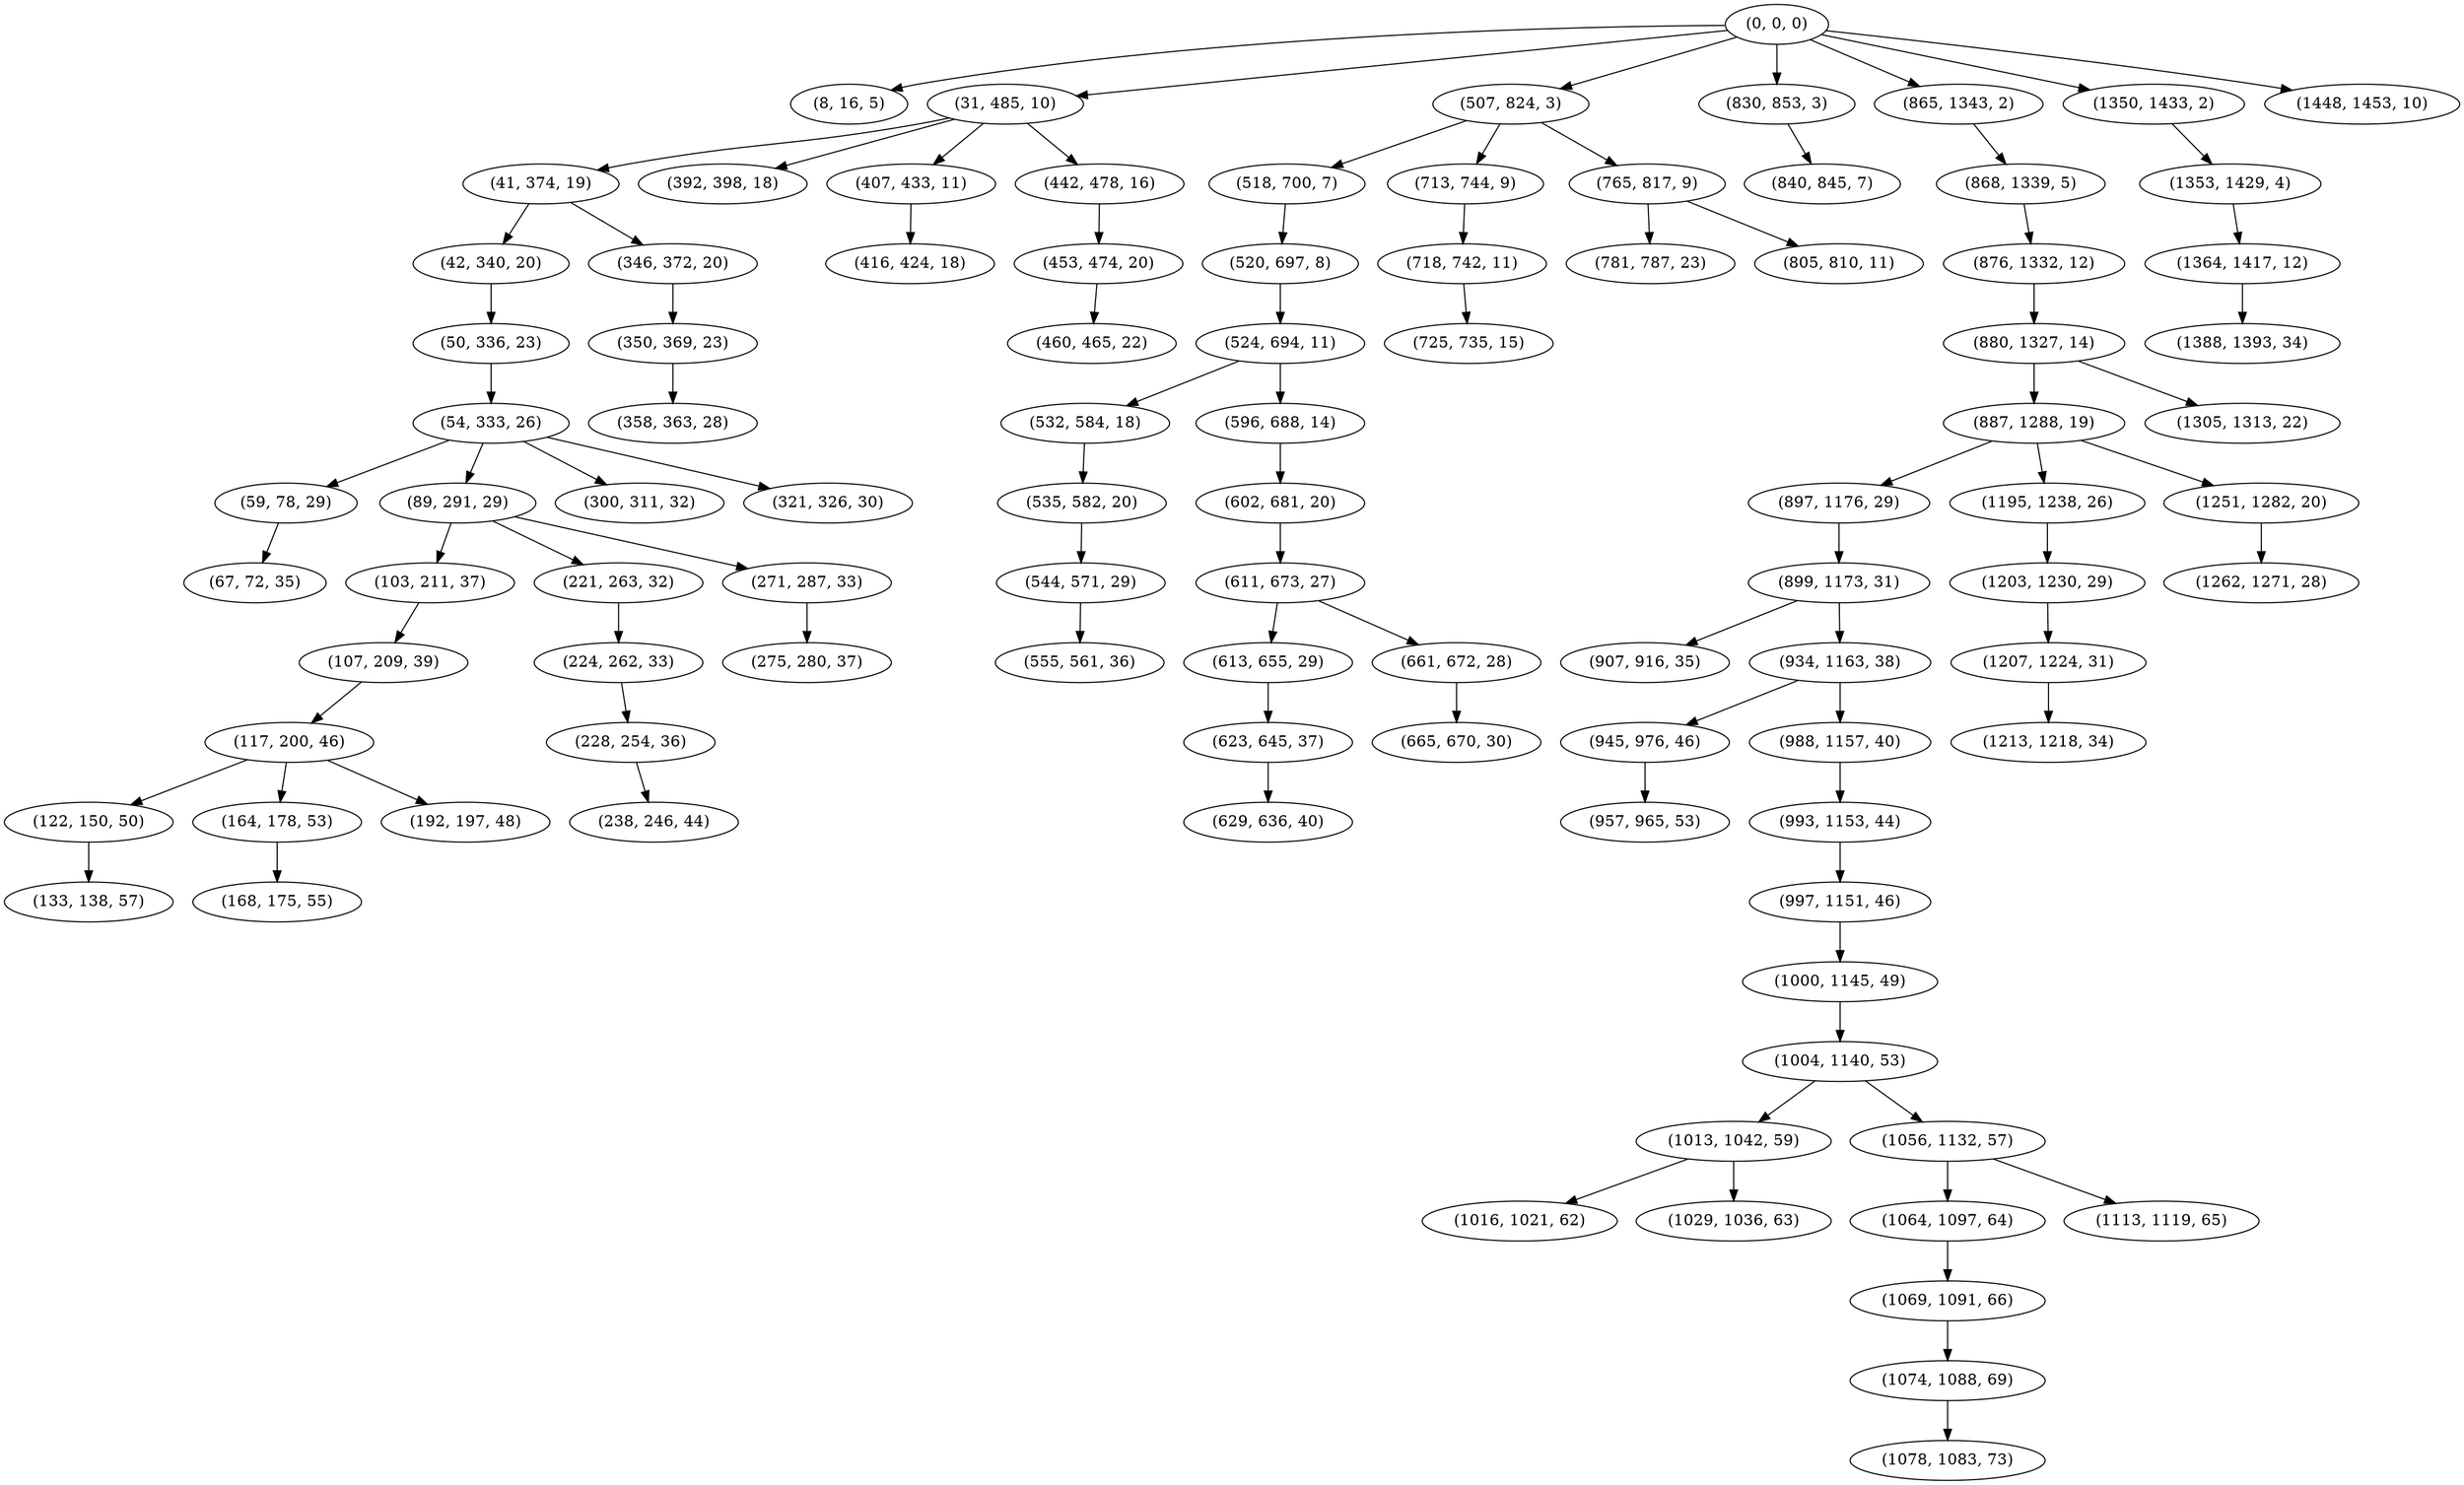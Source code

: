digraph tree {
    "(0, 0, 0)";
    "(8, 16, 5)";
    "(31, 485, 10)";
    "(41, 374, 19)";
    "(42, 340, 20)";
    "(50, 336, 23)";
    "(54, 333, 26)";
    "(59, 78, 29)";
    "(67, 72, 35)";
    "(89, 291, 29)";
    "(103, 211, 37)";
    "(107, 209, 39)";
    "(117, 200, 46)";
    "(122, 150, 50)";
    "(133, 138, 57)";
    "(164, 178, 53)";
    "(168, 175, 55)";
    "(192, 197, 48)";
    "(221, 263, 32)";
    "(224, 262, 33)";
    "(228, 254, 36)";
    "(238, 246, 44)";
    "(271, 287, 33)";
    "(275, 280, 37)";
    "(300, 311, 32)";
    "(321, 326, 30)";
    "(346, 372, 20)";
    "(350, 369, 23)";
    "(358, 363, 28)";
    "(392, 398, 18)";
    "(407, 433, 11)";
    "(416, 424, 18)";
    "(442, 478, 16)";
    "(453, 474, 20)";
    "(460, 465, 22)";
    "(507, 824, 3)";
    "(518, 700, 7)";
    "(520, 697, 8)";
    "(524, 694, 11)";
    "(532, 584, 18)";
    "(535, 582, 20)";
    "(544, 571, 29)";
    "(555, 561, 36)";
    "(596, 688, 14)";
    "(602, 681, 20)";
    "(611, 673, 27)";
    "(613, 655, 29)";
    "(623, 645, 37)";
    "(629, 636, 40)";
    "(661, 672, 28)";
    "(665, 670, 30)";
    "(713, 744, 9)";
    "(718, 742, 11)";
    "(725, 735, 15)";
    "(765, 817, 9)";
    "(781, 787, 23)";
    "(805, 810, 11)";
    "(830, 853, 3)";
    "(840, 845, 7)";
    "(865, 1343, 2)";
    "(868, 1339, 5)";
    "(876, 1332, 12)";
    "(880, 1327, 14)";
    "(887, 1288, 19)";
    "(897, 1176, 29)";
    "(899, 1173, 31)";
    "(907, 916, 35)";
    "(934, 1163, 38)";
    "(945, 976, 46)";
    "(957, 965, 53)";
    "(988, 1157, 40)";
    "(993, 1153, 44)";
    "(997, 1151, 46)";
    "(1000, 1145, 49)";
    "(1004, 1140, 53)";
    "(1013, 1042, 59)";
    "(1016, 1021, 62)";
    "(1029, 1036, 63)";
    "(1056, 1132, 57)";
    "(1064, 1097, 64)";
    "(1069, 1091, 66)";
    "(1074, 1088, 69)";
    "(1078, 1083, 73)";
    "(1113, 1119, 65)";
    "(1195, 1238, 26)";
    "(1203, 1230, 29)";
    "(1207, 1224, 31)";
    "(1213, 1218, 34)";
    "(1251, 1282, 20)";
    "(1262, 1271, 28)";
    "(1305, 1313, 22)";
    "(1350, 1433, 2)";
    "(1353, 1429, 4)";
    "(1364, 1417, 12)";
    "(1388, 1393, 34)";
    "(1448, 1453, 10)";
    "(0, 0, 0)" -> "(8, 16, 5)";
    "(0, 0, 0)" -> "(31, 485, 10)";
    "(0, 0, 0)" -> "(507, 824, 3)";
    "(0, 0, 0)" -> "(830, 853, 3)";
    "(0, 0, 0)" -> "(865, 1343, 2)";
    "(0, 0, 0)" -> "(1350, 1433, 2)";
    "(0, 0, 0)" -> "(1448, 1453, 10)";
    "(31, 485, 10)" -> "(41, 374, 19)";
    "(31, 485, 10)" -> "(392, 398, 18)";
    "(31, 485, 10)" -> "(407, 433, 11)";
    "(31, 485, 10)" -> "(442, 478, 16)";
    "(41, 374, 19)" -> "(42, 340, 20)";
    "(41, 374, 19)" -> "(346, 372, 20)";
    "(42, 340, 20)" -> "(50, 336, 23)";
    "(50, 336, 23)" -> "(54, 333, 26)";
    "(54, 333, 26)" -> "(59, 78, 29)";
    "(54, 333, 26)" -> "(89, 291, 29)";
    "(54, 333, 26)" -> "(300, 311, 32)";
    "(54, 333, 26)" -> "(321, 326, 30)";
    "(59, 78, 29)" -> "(67, 72, 35)";
    "(89, 291, 29)" -> "(103, 211, 37)";
    "(89, 291, 29)" -> "(221, 263, 32)";
    "(89, 291, 29)" -> "(271, 287, 33)";
    "(103, 211, 37)" -> "(107, 209, 39)";
    "(107, 209, 39)" -> "(117, 200, 46)";
    "(117, 200, 46)" -> "(122, 150, 50)";
    "(117, 200, 46)" -> "(164, 178, 53)";
    "(117, 200, 46)" -> "(192, 197, 48)";
    "(122, 150, 50)" -> "(133, 138, 57)";
    "(164, 178, 53)" -> "(168, 175, 55)";
    "(221, 263, 32)" -> "(224, 262, 33)";
    "(224, 262, 33)" -> "(228, 254, 36)";
    "(228, 254, 36)" -> "(238, 246, 44)";
    "(271, 287, 33)" -> "(275, 280, 37)";
    "(346, 372, 20)" -> "(350, 369, 23)";
    "(350, 369, 23)" -> "(358, 363, 28)";
    "(407, 433, 11)" -> "(416, 424, 18)";
    "(442, 478, 16)" -> "(453, 474, 20)";
    "(453, 474, 20)" -> "(460, 465, 22)";
    "(507, 824, 3)" -> "(518, 700, 7)";
    "(507, 824, 3)" -> "(713, 744, 9)";
    "(507, 824, 3)" -> "(765, 817, 9)";
    "(518, 700, 7)" -> "(520, 697, 8)";
    "(520, 697, 8)" -> "(524, 694, 11)";
    "(524, 694, 11)" -> "(532, 584, 18)";
    "(524, 694, 11)" -> "(596, 688, 14)";
    "(532, 584, 18)" -> "(535, 582, 20)";
    "(535, 582, 20)" -> "(544, 571, 29)";
    "(544, 571, 29)" -> "(555, 561, 36)";
    "(596, 688, 14)" -> "(602, 681, 20)";
    "(602, 681, 20)" -> "(611, 673, 27)";
    "(611, 673, 27)" -> "(613, 655, 29)";
    "(611, 673, 27)" -> "(661, 672, 28)";
    "(613, 655, 29)" -> "(623, 645, 37)";
    "(623, 645, 37)" -> "(629, 636, 40)";
    "(661, 672, 28)" -> "(665, 670, 30)";
    "(713, 744, 9)" -> "(718, 742, 11)";
    "(718, 742, 11)" -> "(725, 735, 15)";
    "(765, 817, 9)" -> "(781, 787, 23)";
    "(765, 817, 9)" -> "(805, 810, 11)";
    "(830, 853, 3)" -> "(840, 845, 7)";
    "(865, 1343, 2)" -> "(868, 1339, 5)";
    "(868, 1339, 5)" -> "(876, 1332, 12)";
    "(876, 1332, 12)" -> "(880, 1327, 14)";
    "(880, 1327, 14)" -> "(887, 1288, 19)";
    "(880, 1327, 14)" -> "(1305, 1313, 22)";
    "(887, 1288, 19)" -> "(897, 1176, 29)";
    "(887, 1288, 19)" -> "(1195, 1238, 26)";
    "(887, 1288, 19)" -> "(1251, 1282, 20)";
    "(897, 1176, 29)" -> "(899, 1173, 31)";
    "(899, 1173, 31)" -> "(907, 916, 35)";
    "(899, 1173, 31)" -> "(934, 1163, 38)";
    "(934, 1163, 38)" -> "(945, 976, 46)";
    "(934, 1163, 38)" -> "(988, 1157, 40)";
    "(945, 976, 46)" -> "(957, 965, 53)";
    "(988, 1157, 40)" -> "(993, 1153, 44)";
    "(993, 1153, 44)" -> "(997, 1151, 46)";
    "(997, 1151, 46)" -> "(1000, 1145, 49)";
    "(1000, 1145, 49)" -> "(1004, 1140, 53)";
    "(1004, 1140, 53)" -> "(1013, 1042, 59)";
    "(1004, 1140, 53)" -> "(1056, 1132, 57)";
    "(1013, 1042, 59)" -> "(1016, 1021, 62)";
    "(1013, 1042, 59)" -> "(1029, 1036, 63)";
    "(1056, 1132, 57)" -> "(1064, 1097, 64)";
    "(1056, 1132, 57)" -> "(1113, 1119, 65)";
    "(1064, 1097, 64)" -> "(1069, 1091, 66)";
    "(1069, 1091, 66)" -> "(1074, 1088, 69)";
    "(1074, 1088, 69)" -> "(1078, 1083, 73)";
    "(1195, 1238, 26)" -> "(1203, 1230, 29)";
    "(1203, 1230, 29)" -> "(1207, 1224, 31)";
    "(1207, 1224, 31)" -> "(1213, 1218, 34)";
    "(1251, 1282, 20)" -> "(1262, 1271, 28)";
    "(1350, 1433, 2)" -> "(1353, 1429, 4)";
    "(1353, 1429, 4)" -> "(1364, 1417, 12)";
    "(1364, 1417, 12)" -> "(1388, 1393, 34)";
}

